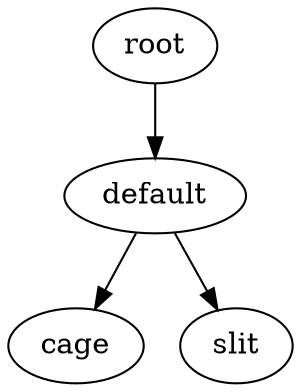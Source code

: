 digraph default {
    root_1275 [label="root"];
    default_1276 [label="default"];
    cage_1277 [label="cage"];
    slit_1278 [label="slit"];
    root_1275 -> default_1276;
    default_1276 -> cage_1277;
    default_1276 -> slit_1278;
}
